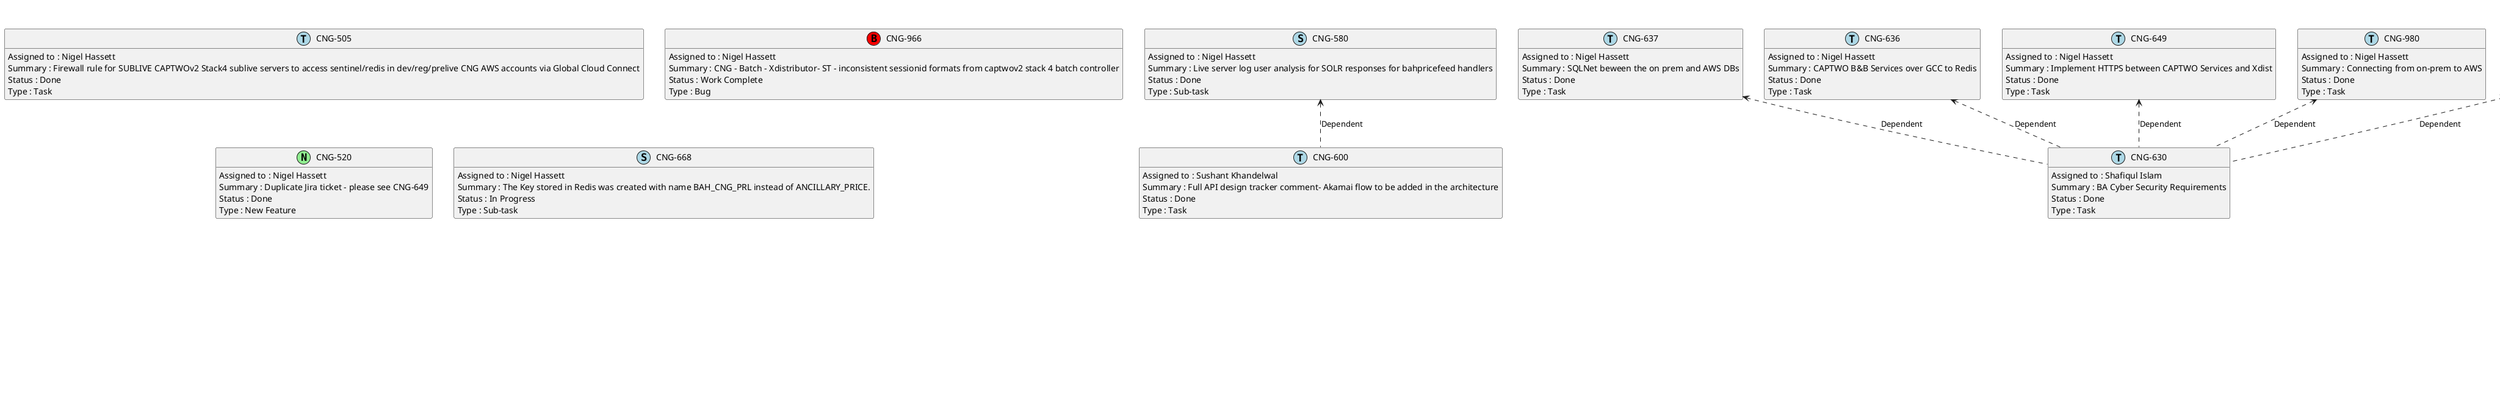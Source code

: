 @startuml
'https://plantuml.com/class-diagram

' GENERATE CLASS DIAGRAM ===========
' Generated at    : Fri May 03 10:09:58 CEST 2024

title Jira Tickets for Person Nigel Hassett
hide empty members

legend
Jira Ticket Status
----
(QA) : 1
(Done) : 14
(To Do) : 5
(In Progress) : 7
(Work Complete) : 1
----
Jira Ticket Types
----
(Task) : 20
(Bug) : 1
(Sub-task) : 4
(New Feature) : 3
end legend


' Tickets =======
class "CNG-580" << (S,lightblue) >> {
  Assigned to : Nigel Hassett
  Summary : Live server log user analysis for SOLR responses for bahpricefeed handlers 
  Status : Done
  Type : Sub-task
}

class "CNG-637" << (T,lightblue) >> {
  Assigned to : Nigel Hassett
  Summary : SQLNet beween the on prem and AWS DBs
  Status : Done
  Type : Task
}

class "CNG-636" << (T,lightblue) >> {
  Assigned to : Nigel Hassett
  Summary : CAPTWO B&B Services over GCC to Redis
  Status : Done
  Type : Task
}

class "CNG-771" << (T,lightblue) >> {
  Assigned to : Nigel Hassett
  Summary : http between AWS and BAH sqlserver database
  Status : Done
  Type : Task
}

class "CNG-873" << (T,lightblue) >> {
  Assigned to : Paolo Brunasti
  Summary : Design Tracker 
  Status : In Progress
  Type : Task
}

class "CNG-630" << (T,lightblue) >> {
  Assigned to : Shafiqul Islam
  Summary : BA Cyber Security Requirements 
  Status : Done
  Type : Task
}

class "CNG-795" << (T,lightblue) >> {
  Assigned to : Shafiqul Islam
  Summary : CNG Working Group/General Actions
  Status : In Progress
  Type : Task
}

class "CNG-1222" << (T,lightblue) >> {
  Assigned to : Nigel Hassett
  Summary : Open action - Akamai and AWS configuration
  Status : To Do
  Type : Task
}

class "CNG-533" << (T,lightblue) >> {
  Assigned to : Anand Dixit
  Summary : Burst and Batch Controller- CAP2-ASY04-42 release 
  Status : In Progress
  Type : Task
}

class "CNG-733" << (T,lightblue) >> {
  Assigned to : Shafiqul Islam
  Summary : AWS Infrastructure
  Status : In Progress
  Type : Task
}

class "CNG-953" << (T,lightblue) >> {
  Assigned to : Nigel Hassett
  Summary : IB Access to Test Environments 
  Status : To Do
  Type : Task
}

class "CNG-634" << (T,lightblue) >> {
  Assigned to : Nigel Hassett
  Summary : resolve connectivity from captwov2 stack 4 batch controller to call xdist APC
  Status : Done
  Type : Task
}

class "CNG-1153" << (T,lightblue) >> {
  Assigned to : Stephy Aniyan
  Summary : HTTP Request Compression in CAPTWO
  Status : QA
  Type : Task
}

class "CNG-505" << (T,lightblue) >> {
  Assigned to : Nigel Hassett
  Summary : Firewall rule for SUBLIVE CAPTWOv2 Stack4 sublive servers to access sentinel/redis in dev/reg/prelive CNG AWS accounts via Global Cloud Connect
  Status : Done
  Type : Task
}

class "CNG-966" << (B,red) >> {
  Assigned to : Nigel Hassett
  Summary : CNG - Batch - Xdistributor- ST - inconsistent sessionid formats from captwov2 stack 4 batch controller
  Status : Work Complete
  Type : Bug
}

class "CNG-649" << (T,lightblue) >> {
  Assigned to : Nigel Hassett
  Summary : Implement HTTPS between CAPTWO Services and Xdist
  Status : Done
  Type : Task
}

class "CNG-1218" << (T,lightblue) >> {
  Assigned to : Nigel Hassett
  Summary : Raise DNS Request to CSC
  Status : To Do
  Type : Task
}

class "CNG-684" << (S,lightblue) >> {
  Assigned to : Shafiqul Islam
  Summary : Burst & Batch Controller Analysis and Design
  Status : To Do
  Type : Sub-task
}

class "CNG-980" << (T,lightblue) >> {
  Assigned to : Nigel Hassett
  Summary : Connecting from on-prem to AWS
  Status : Done
  Type : Task
}

class "CNG-961" << (S,lightblue) >> {
  Assigned to : Anand Jajoo
  Summary : Commercial Analysis - POC
  Status : In Progress
  Type : Sub-task
}

class "CNG-520" << (N,lightgreen) >> {
  Assigned to : Nigel Hassett
  Summary : Duplicate Jira ticket - please see CNG-649
  Status : Done
  Type : New Feature
}

class "CNG-600" << (T,lightblue) >> {
  Assigned to : Sushant Khandelwal
  Summary : Full API design tracker comment- Akamai flow to be added in the architecture
  Status : Done
  Type : Task
}

class "CNG-1233" << (T,lightblue) >> {
  Assigned to : Shafiqul Islam
  Summary : ECP AWS Accounts and Environments Setup
  Status : In Progress
  Type : Task
}

class "CNG-522" << (N,lightgreen) >> {
  Assigned to : Nigel Hassett
  Summary : Look at options for compression in redis
  Status : Done
  Type : New Feature
}

class "CNG-1234" << (T,lightblue) >> {
  Assigned to : Nigel Hassett
  Summary : Approve ECP AWS Accounts and Environments Definition Approach 
  Status : To Do
  Type : Task
}

class "CNG-668" << (S,lightblue) >> {
  Assigned to : Nigel Hassett
  Summary : The Key stored in Redis was created with name BAH_CNG_PRL instead of ANCILLARY_PRICE. 
  Status : In Progress
  Type : Sub-task
}

class "CNG-524" << (N,lightgreen) >> {
  Assigned to : Nigel Hassett
  Summary : remove the need for SENTINEL in captwov2 batch controller, just connect directly to Redis
  Status : Done
  Type : New Feature
}

class "CNG-865" << (T,lightblue) >> {
  Assigned to : Nigel Hassett
  Summary : Firewall rule for access from CNG AWS competitor analysis lambda to BAH sqlserver at Astral Towers
  Status : Done
  Type : Task
}



' Links =======
"CNG-771" <.. "CNG-630" : Dependent
"CNG-771" <.. "CNG-961" : Dependent
"CNG-1218" <.. "CNG-733" : Dependent
"CNG-522" <.. "CNG-684" : Relates
"CNG-522" <.. "CNG-1153" : Relates
"CNG-524" <.. "CNG-684" : Relates
"CNG-580" <.. "CNG-600" : Dependent
"CNG-980" <.. "CNG-630" : Dependent
"CNG-953" <.. "CNG-795" : Relates
"CNG-1222" <.. "CNG-873" : Relates
"CNG-1234" <.. "CNG-1233" : Dependent
"CNG-637" <.. "CNG-630" : Dependent
"CNG-636" <.. "CNG-630" : Dependent
"CNG-634" <.. "CNG-533" : Dependent
"CNG-649" <.. "CNG-630" : Dependent
"CNG-865" <.. "CNG-961" : Dependent


@enduml
